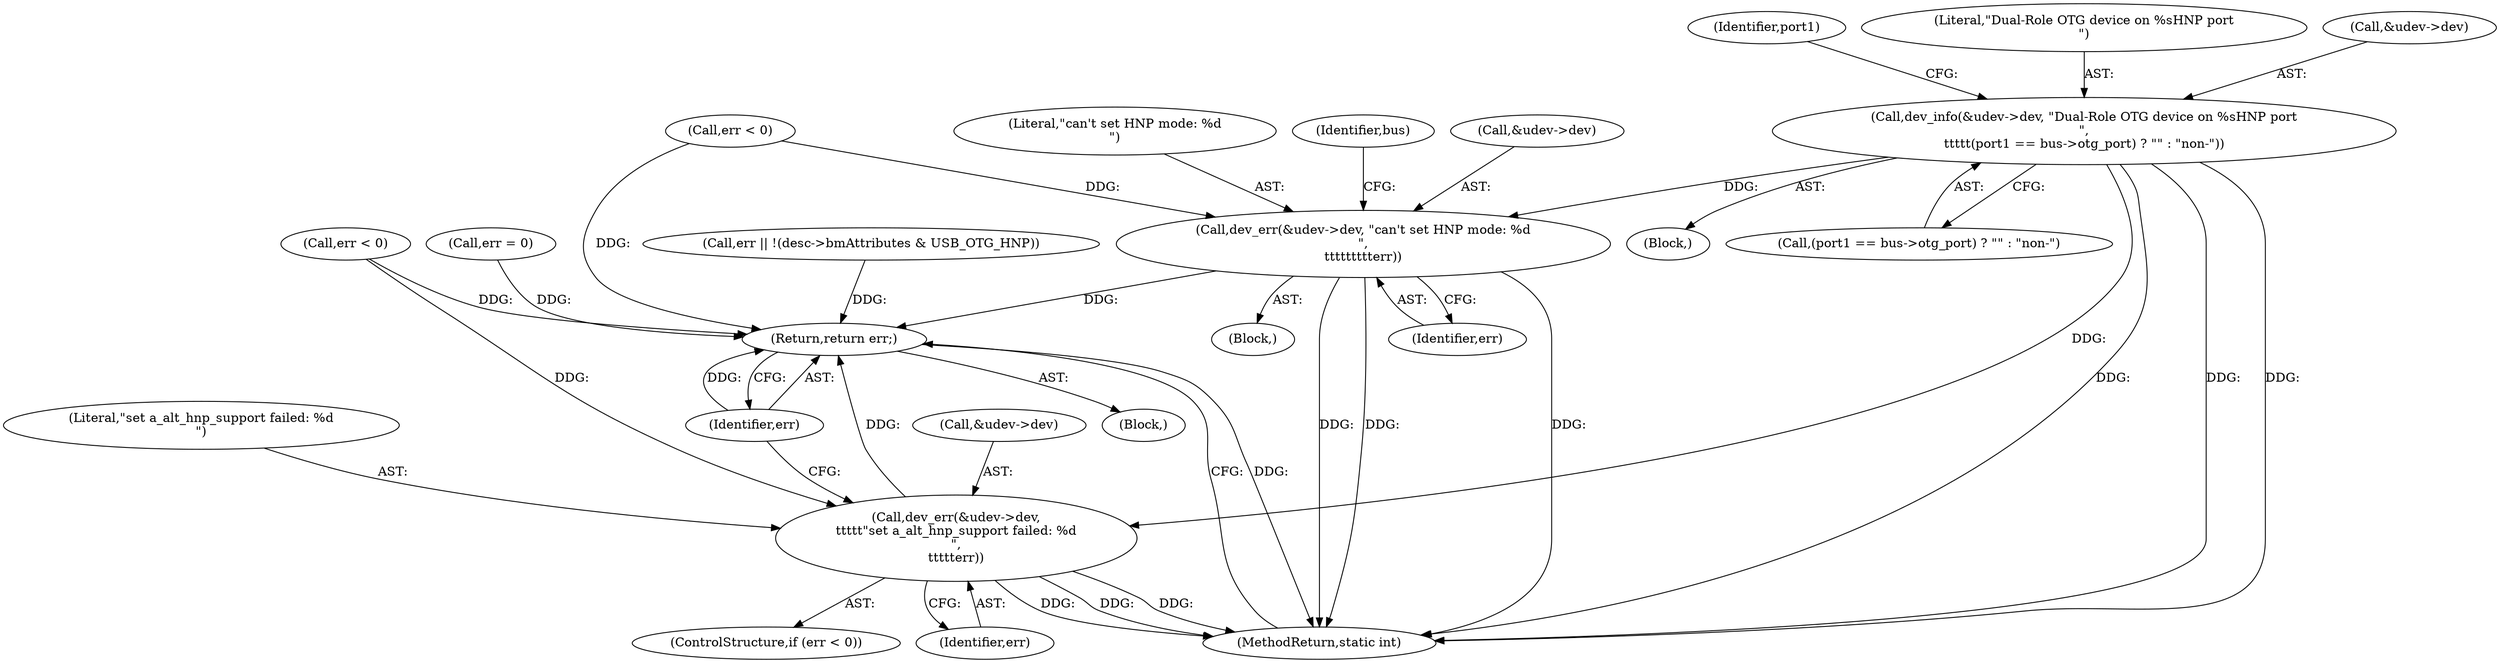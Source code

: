 digraph "0_linux_704620afc70cf47abb9d6a1a57f3825d2bca49cf@pointer" {
"1000184" [label="(Call,dev_info(&udev->dev, \"Dual-Role OTG device on %sHNP port\n\",\n\t\t\t\t\t(port1 == bus->otg_port) ? \"\" : \"non-\"))"];
"1000229" [label="(Call,dev_err(&udev->dev, \"can't set HNP mode: %d\n\",\n\t\t\t\t\t\t\t\t\terr))"];
"1000275" [label="(Return,return err;)"];
"1000268" [label="(Call,dev_err(&udev->dev,\n\t\t\t\t\t\"set a_alt_hnp_support failed: %d\n\",\n\t\t\t\t\terr))"];
"1000133" [label="(Block,)"];
"1000190" [label="(Call,(port1 == bus->otg_port) ? \"\" : \"non-\")"];
"1000275" [label="(Return,return err;)"];
"1000265" [label="(Call,err < 0)"];
"1000277" [label="(MethodReturn,static int)"];
"1000200" [label="(Identifier,port1)"];
"1000184" [label="(Call,dev_info(&udev->dev, \"Dual-Role OTG device on %sHNP port\n\",\n\t\t\t\t\t(port1 == bus->otg_port) ? \"\" : \"non-\"))"];
"1000264" [label="(ControlStructure,if (err < 0))"];
"1000230" [label="(Call,&udev->dev)"];
"1000174" [label="(Call,err || !(desc->bmAttributes & USB_OTG_HNP))"];
"1000269" [label="(Call,&udev->dev)"];
"1000234" [label="(Literal,\"can't set HNP mode: %d\n\")"];
"1000229" [label="(Call,dev_err(&udev->dev, \"can't set HNP mode: %d\n\",\n\t\t\t\t\t\t\t\t\terr))"];
"1000189" [label="(Literal,\"Dual-Role OTG device on %sHNP port\n\")"];
"1000107" [label="(Block,)"];
"1000273" [label="(Literal,\"set a_alt_hnp_support failed: %d\n\")"];
"1000235" [label="(Identifier,err)"];
"1000228" [label="(Block,)"];
"1000238" [label="(Identifier,bus)"];
"1000109" [label="(Call,err = 0)"];
"1000268" [label="(Call,dev_err(&udev->dev,\n\t\t\t\t\t\"set a_alt_hnp_support failed: %d\n\",\n\t\t\t\t\terr))"];
"1000225" [label="(Call,err < 0)"];
"1000185" [label="(Call,&udev->dev)"];
"1000276" [label="(Identifier,err)"];
"1000274" [label="(Identifier,err)"];
"1000184" -> "1000133"  [label="AST: "];
"1000184" -> "1000190"  [label="CFG: "];
"1000185" -> "1000184"  [label="AST: "];
"1000189" -> "1000184"  [label="AST: "];
"1000190" -> "1000184"  [label="AST: "];
"1000200" -> "1000184"  [label="CFG: "];
"1000184" -> "1000277"  [label="DDG: "];
"1000184" -> "1000277"  [label="DDG: "];
"1000184" -> "1000277"  [label="DDG: "];
"1000184" -> "1000229"  [label="DDG: "];
"1000184" -> "1000268"  [label="DDG: "];
"1000229" -> "1000228"  [label="AST: "];
"1000229" -> "1000235"  [label="CFG: "];
"1000230" -> "1000229"  [label="AST: "];
"1000234" -> "1000229"  [label="AST: "];
"1000235" -> "1000229"  [label="AST: "];
"1000238" -> "1000229"  [label="CFG: "];
"1000229" -> "1000277"  [label="DDG: "];
"1000229" -> "1000277"  [label="DDG: "];
"1000229" -> "1000277"  [label="DDG: "];
"1000225" -> "1000229"  [label="DDG: "];
"1000229" -> "1000275"  [label="DDG: "];
"1000275" -> "1000107"  [label="AST: "];
"1000275" -> "1000276"  [label="CFG: "];
"1000276" -> "1000275"  [label="AST: "];
"1000277" -> "1000275"  [label="CFG: "];
"1000275" -> "1000277"  [label="DDG: "];
"1000276" -> "1000275"  [label="DDG: "];
"1000225" -> "1000275"  [label="DDG: "];
"1000268" -> "1000275"  [label="DDG: "];
"1000265" -> "1000275"  [label="DDG: "];
"1000109" -> "1000275"  [label="DDG: "];
"1000174" -> "1000275"  [label="DDG: "];
"1000268" -> "1000264"  [label="AST: "];
"1000268" -> "1000274"  [label="CFG: "];
"1000269" -> "1000268"  [label="AST: "];
"1000273" -> "1000268"  [label="AST: "];
"1000274" -> "1000268"  [label="AST: "];
"1000276" -> "1000268"  [label="CFG: "];
"1000268" -> "1000277"  [label="DDG: "];
"1000268" -> "1000277"  [label="DDG: "];
"1000268" -> "1000277"  [label="DDG: "];
"1000265" -> "1000268"  [label="DDG: "];
}
